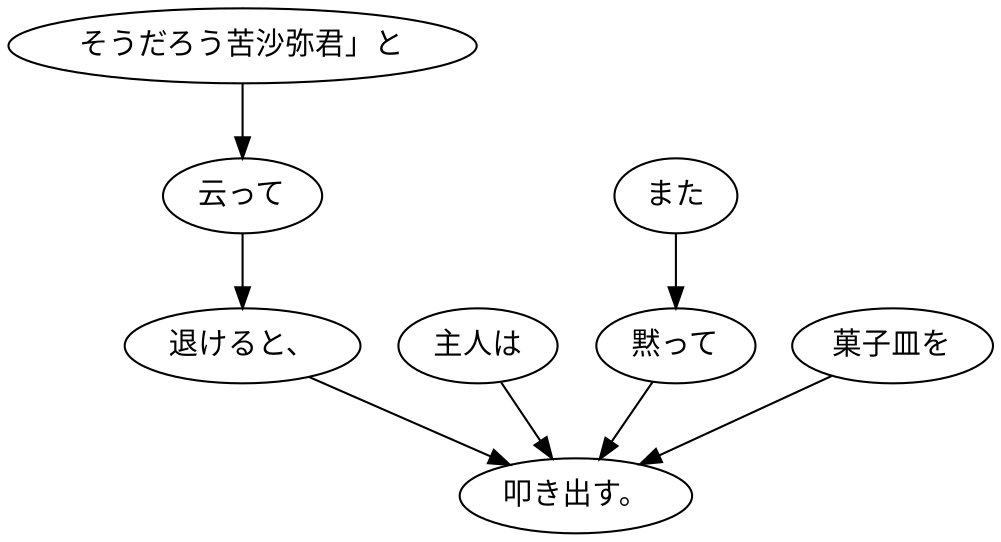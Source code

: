 digraph graph2612 {
	node0 [label="そうだろう苦沙弥君」と"];
	node1 [label="云って"];
	node2 [label="退けると、"];
	node3 [label="主人は"];
	node4 [label="また"];
	node5 [label="黙って"];
	node6 [label="菓子皿を"];
	node7 [label="叩き出す。"];
	node0 -> node1;
	node1 -> node2;
	node2 -> node7;
	node3 -> node7;
	node4 -> node5;
	node5 -> node7;
	node6 -> node7;
}
